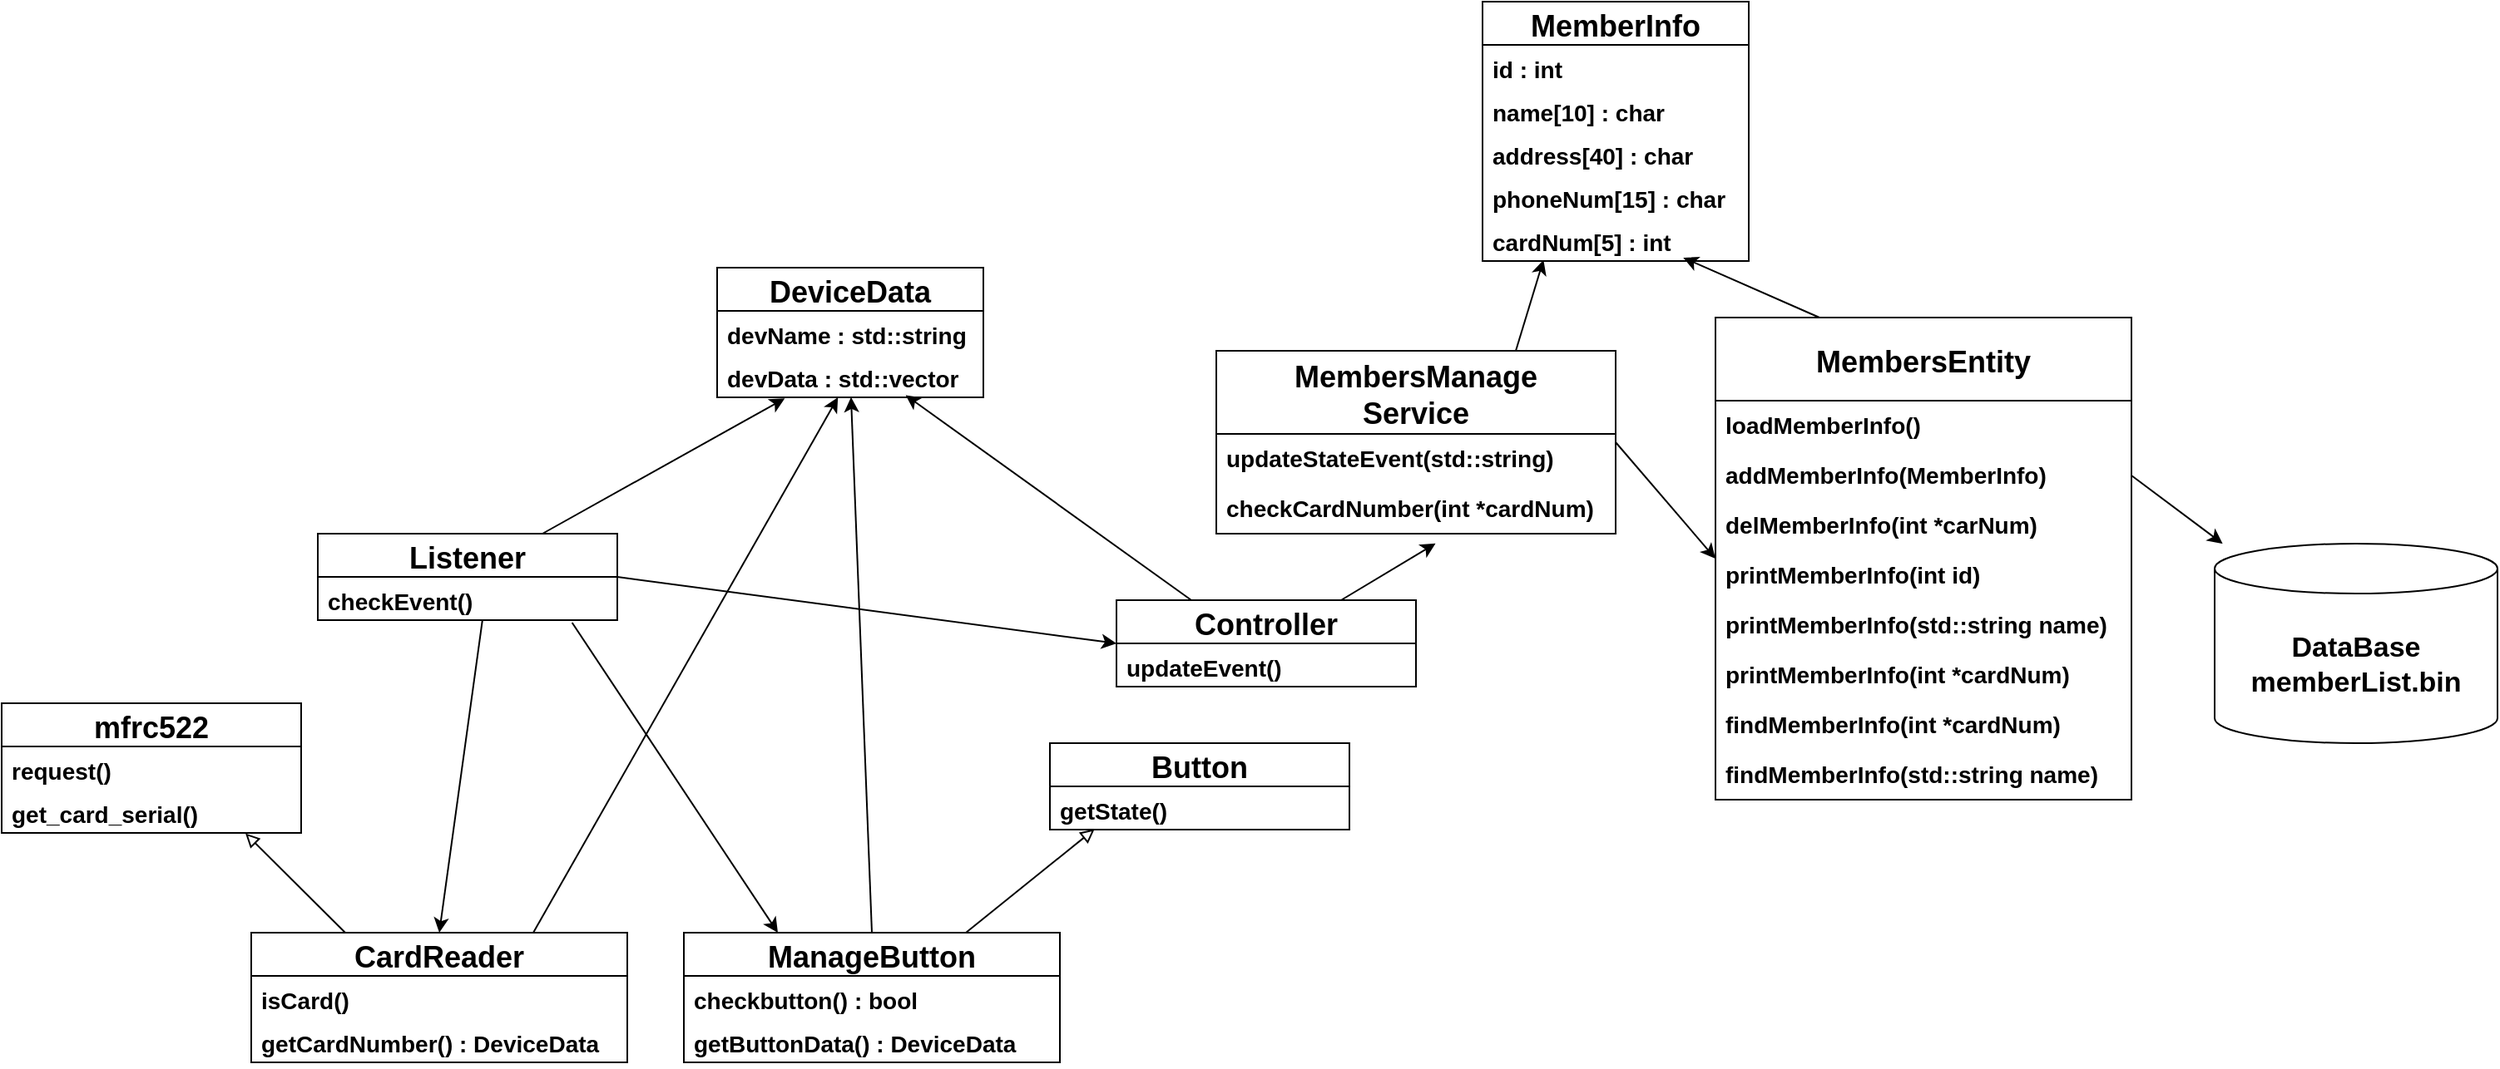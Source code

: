 <mxfile>
    <diagram id="3hWNbCpws5QloM3HWcna" name="페이지-1">
        <mxGraphModel dx="1044" dy="384" grid="1" gridSize="10" guides="1" tooltips="1" connect="1" arrows="1" fold="1" page="1" pageScale="1" pageWidth="827" pageHeight="1169" math="0" shadow="0">
            <root>
                <mxCell id="0"/>
                <mxCell id="1" parent="0"/>
                <mxCell id="25" style="edgeStyle=none;html=1;exitX=1;exitY=0.5;exitDx=0;exitDy=0;entryX=0;entryY=0.5;entryDx=0;entryDy=0;" parent="1" source="7" target="22" edge="1">
                    <mxGeometry relative="1" as="geometry"/>
                </mxCell>
                <mxCell id="36" style="edgeStyle=none;html=1;exitX=0.75;exitY=0;exitDx=0;exitDy=0;entryX=0.254;entryY=1.026;entryDx=0;entryDy=0;entryPerimeter=0;" parent="1" source="7" target="34" edge="1">
                    <mxGeometry relative="1" as="geometry"/>
                </mxCell>
                <mxCell id="7" value="Listener" style="swimlane;fontStyle=1;childLayout=stackLayout;horizontal=1;startSize=26;fillColor=none;horizontalStack=0;resizeParent=1;resizeParentMax=0;resizeLast=0;collapsible=1;marginBottom=0;fontSize=18;" parent="1" vertex="1">
                    <mxGeometry x="40" y="460" width="180" height="52" as="geometry"/>
                </mxCell>
                <mxCell id="8" value="checkEvent()" style="text;strokeColor=none;fillColor=none;align=left;verticalAlign=top;spacingLeft=4;spacingRight=4;overflow=hidden;rotatable=0;points=[[0,0.5],[1,0.5]];portConstraint=eastwest;fontSize=14;fontStyle=1" parent="7" vertex="1">
                    <mxGeometry y="26" width="180" height="26" as="geometry"/>
                </mxCell>
                <mxCell id="15" value="mfrc522" style="swimlane;fontStyle=1;childLayout=stackLayout;horizontal=1;startSize=26;fillColor=none;horizontalStack=0;resizeParent=1;resizeParentMax=0;resizeLast=0;collapsible=1;marginBottom=0;fontSize=18;" parent="1" vertex="1">
                    <mxGeometry x="-150" y="562" width="180" height="78" as="geometry"/>
                </mxCell>
                <mxCell id="16" value="request()" style="text;strokeColor=none;fillColor=none;align=left;verticalAlign=top;spacingLeft=4;spacingRight=4;overflow=hidden;rotatable=0;points=[[0,0.5],[1,0.5]];portConstraint=eastwest;fontSize=14;fontStyle=1" parent="15" vertex="1">
                    <mxGeometry y="26" width="180" height="26" as="geometry"/>
                </mxCell>
                <mxCell id="17" value="get_card_serial()" style="text;strokeColor=none;fillColor=none;align=left;verticalAlign=top;spacingLeft=4;spacingRight=4;overflow=hidden;rotatable=0;points=[[0,0.5],[1,0.5]];portConstraint=eastwest;fontSize=14;fontStyle=1" parent="15" vertex="1">
                    <mxGeometry y="52" width="180" height="26" as="geometry"/>
                </mxCell>
                <mxCell id="37" style="edgeStyle=none;html=1;exitX=0.25;exitY=0;exitDx=0;exitDy=0;entryX=0.708;entryY=0.949;entryDx=0;entryDy=0;entryPerimeter=0;" parent="1" source="22" target="34" edge="1">
                    <mxGeometry relative="1" as="geometry"/>
                </mxCell>
                <mxCell id="62" style="edgeStyle=none;html=1;exitX=0.75;exitY=0;exitDx=0;exitDy=0;entryX=0.549;entryY=1.196;entryDx=0;entryDy=0;entryPerimeter=0;fontSize=17;startArrow=none;startFill=0;endArrow=classic;endFill=1;" parent="1" source="22" target="75" edge="1">
                    <mxGeometry relative="1" as="geometry"/>
                </mxCell>
                <mxCell id="22" value="Controller" style="swimlane;fontStyle=1;childLayout=stackLayout;horizontal=1;startSize=26;fillColor=none;horizontalStack=0;resizeParent=1;resizeParentMax=0;resizeLast=0;collapsible=1;marginBottom=0;fontSize=18;" parent="1" vertex="1">
                    <mxGeometry x="520" y="500" width="180" height="52" as="geometry"/>
                </mxCell>
                <mxCell id="23" value="updateEvent()" style="text;strokeColor=none;fillColor=none;align=left;verticalAlign=top;spacingLeft=4;spacingRight=4;overflow=hidden;rotatable=0;points=[[0,0.5],[1,0.5]];portConstraint=eastwest;fontSize=14;fontStyle=1" parent="22" vertex="1">
                    <mxGeometry y="26" width="180" height="26" as="geometry"/>
                </mxCell>
                <mxCell id="32" value="DeviceData" style="swimlane;fontStyle=1;childLayout=stackLayout;horizontal=1;startSize=26;fillColor=none;horizontalStack=0;resizeParent=1;resizeParentMax=0;resizeLast=0;collapsible=1;marginBottom=0;fontSize=18;" parent="1" vertex="1">
                    <mxGeometry x="280" y="300" width="160" height="78" as="geometry"/>
                </mxCell>
                <mxCell id="33" value="devName : std::string" style="text;strokeColor=none;fillColor=none;align=left;verticalAlign=top;spacingLeft=4;spacingRight=4;overflow=hidden;rotatable=0;points=[[0,0.5],[1,0.5]];portConstraint=eastwest;fontSize=14;fontStyle=1" parent="32" vertex="1">
                    <mxGeometry y="26" width="160" height="26" as="geometry"/>
                </mxCell>
                <mxCell id="34" value="devData : std::vector" style="text;strokeColor=none;fillColor=none;align=left;verticalAlign=top;spacingLeft=4;spacingRight=4;overflow=hidden;rotatable=0;points=[[0,0.5],[1,0.5]];portConstraint=eastwest;fontSize=14;fontStyle=1" parent="32" vertex="1">
                    <mxGeometry y="52" width="160" height="26" as="geometry"/>
                </mxCell>
                <mxCell id="41" style="edgeStyle=none;html=1;exitX=0.25;exitY=0;exitDx=0;exitDy=0;endArrow=block;endFill=0;entryX=0.814;entryY=1.011;entryDx=0;entryDy=0;entryPerimeter=0;" parent="1" source="38" target="17" edge="1">
                    <mxGeometry relative="1" as="geometry"/>
                </mxCell>
                <mxCell id="42" style="edgeStyle=none;html=1;exitX=0.5;exitY=0;exitDx=0;exitDy=0;endArrow=none;endFill=0;startArrow=classic;startFill=1;entryX=0.55;entryY=0.984;entryDx=0;entryDy=0;entryPerimeter=0;" parent="1" source="38" target="8" edge="1">
                    <mxGeometry relative="1" as="geometry">
                        <mxPoint x="324" y="550" as="targetPoint"/>
                    </mxGeometry>
                </mxCell>
                <mxCell id="44" style="edgeStyle=none;html=1;exitX=0.75;exitY=0;exitDx=0;exitDy=0;startArrow=none;startFill=0;endArrow=classic;endFill=1;" parent="1" source="38" target="34" edge="1">
                    <mxGeometry relative="1" as="geometry"/>
                </mxCell>
                <mxCell id="38" value="CardReader" style="swimlane;fontStyle=1;childLayout=stackLayout;horizontal=1;startSize=26;fillColor=none;horizontalStack=0;resizeParent=1;resizeParentMax=0;resizeLast=0;collapsible=1;marginBottom=0;fontSize=18;" parent="1" vertex="1">
                    <mxGeometry y="700" width="226" height="78" as="geometry"/>
                </mxCell>
                <mxCell id="39" value="isCard()" style="text;strokeColor=none;fillColor=none;align=left;verticalAlign=top;spacingLeft=4;spacingRight=4;overflow=hidden;rotatable=0;points=[[0,0.5],[1,0.5]];portConstraint=eastwest;fontSize=14;fontStyle=1" parent="38" vertex="1">
                    <mxGeometry y="26" width="226" height="26" as="geometry"/>
                </mxCell>
                <mxCell id="40" value="getCardNumber() : DeviceData" style="text;strokeColor=none;fillColor=none;align=left;verticalAlign=top;spacingLeft=4;spacingRight=4;overflow=hidden;rotatable=0;points=[[0,0.5],[1,0.5]];portConstraint=eastwest;fontSize=14;fontStyle=1" parent="38" vertex="1">
                    <mxGeometry y="52" width="226" height="26" as="geometry"/>
                </mxCell>
                <mxCell id="45" value="DataBase&lt;br&gt;memberList.bin" style="shape=cylinder3;whiteSpace=wrap;html=1;boundedLbl=1;backgroundOutline=1;size=15;fontSize=17;fontStyle=1" parent="1" vertex="1">
                    <mxGeometry x="1180" y="466" width="170" height="120" as="geometry"/>
                </mxCell>
                <mxCell id="48" value="MemberInfo" style="swimlane;fontStyle=1;childLayout=stackLayout;horizontal=1;startSize=26;fillColor=none;horizontalStack=0;resizeParent=1;resizeParentMax=0;resizeLast=0;collapsible=1;marginBottom=0;fontSize=18;" parent="1" vertex="1">
                    <mxGeometry x="740" y="140" width="160" height="156" as="geometry"/>
                </mxCell>
                <mxCell id="49" value="id : int" style="text;strokeColor=none;fillColor=none;align=left;verticalAlign=top;spacingLeft=4;spacingRight=4;overflow=hidden;rotatable=0;points=[[0,0.5],[1,0.5]];portConstraint=eastwest;fontSize=14;fontStyle=1" parent="48" vertex="1">
                    <mxGeometry y="26" width="160" height="26" as="geometry"/>
                </mxCell>
                <mxCell id="50" value="name[10] : char" style="text;strokeColor=none;fillColor=none;align=left;verticalAlign=top;spacingLeft=4;spacingRight=4;overflow=hidden;rotatable=0;points=[[0,0.5],[1,0.5]];portConstraint=eastwest;fontSize=14;fontStyle=1" parent="48" vertex="1">
                    <mxGeometry y="52" width="160" height="26" as="geometry"/>
                </mxCell>
                <mxCell id="51" value="address[40] : char" style="text;strokeColor=none;fillColor=none;align=left;verticalAlign=top;spacingLeft=4;spacingRight=4;overflow=hidden;rotatable=0;points=[[0,0.5],[1,0.5]];portConstraint=eastwest;fontSize=14;fontStyle=1" parent="48" vertex="1">
                    <mxGeometry y="78" width="160" height="26" as="geometry"/>
                </mxCell>
                <mxCell id="52" value="phoneNum[15] : char" style="text;strokeColor=none;fillColor=none;align=left;verticalAlign=top;spacingLeft=4;spacingRight=4;overflow=hidden;rotatable=0;points=[[0,0.5],[1,0.5]];portConstraint=eastwest;fontSize=14;fontStyle=1" parent="48" vertex="1">
                    <mxGeometry y="104" width="160" height="26" as="geometry"/>
                </mxCell>
                <mxCell id="53" value="cardNum[5] : int" style="text;strokeColor=none;fillColor=none;align=left;verticalAlign=top;spacingLeft=4;spacingRight=4;overflow=hidden;rotatable=0;points=[[0,0.5],[1,0.5]];portConstraint=eastwest;fontSize=14;fontStyle=1" parent="48" vertex="1">
                    <mxGeometry y="130" width="160" height="26" as="geometry"/>
                </mxCell>
                <mxCell id="59" style="edgeStyle=none;html=1;exitX=0.75;exitY=0;exitDx=0;exitDy=0;entryX=0.229;entryY=0.974;entryDx=0;entryDy=0;entryPerimeter=0;fontSize=17;startArrow=none;startFill=0;endArrow=classic;endFill=1;" parent="1" source="55" target="53" edge="1">
                    <mxGeometry relative="1" as="geometry"/>
                </mxCell>
                <mxCell id="63" style="edgeStyle=none;html=1;exitX=1;exitY=0.5;exitDx=0;exitDy=0;entryX=0;entryY=0.5;entryDx=0;entryDy=0;fontSize=17;startArrow=none;startFill=0;endArrow=classic;endFill=1;" parent="1" source="55" target="57" edge="1">
                    <mxGeometry relative="1" as="geometry"/>
                </mxCell>
                <mxCell id="55" value="MembersManage&#10;Service" style="swimlane;fontStyle=1;childLayout=stackLayout;horizontal=1;startSize=50;fillColor=none;horizontalStack=0;resizeParent=1;resizeParentMax=0;resizeLast=0;collapsible=1;marginBottom=0;fontSize=18;" parent="1" vertex="1">
                    <mxGeometry x="580" y="350" width="240" height="110" as="geometry"/>
                </mxCell>
                <mxCell id="56" value="updateStateEvent(std::string)" style="text;strokeColor=none;fillColor=none;align=left;verticalAlign=top;spacingLeft=4;spacingRight=4;overflow=hidden;rotatable=0;points=[[0,0.5],[1,0.5]];portConstraint=eastwest;fontSize=14;fontStyle=1" parent="55" vertex="1">
                    <mxGeometry y="50" width="240" height="30" as="geometry"/>
                </mxCell>
                <mxCell id="75" value="checkCardNumber(int *cardNum)" style="text;strokeColor=none;fillColor=none;align=left;verticalAlign=top;spacingLeft=4;spacingRight=4;overflow=hidden;rotatable=0;points=[[0,0.5],[1,0.5]];portConstraint=eastwest;fontSize=14;fontStyle=1" vertex="1" parent="55">
                    <mxGeometry y="80" width="240" height="30" as="geometry"/>
                </mxCell>
                <mxCell id="60" style="edgeStyle=none;html=1;exitX=0.25;exitY=0;exitDx=0;exitDy=0;entryX=0.754;entryY=0.923;entryDx=0;entryDy=0;entryPerimeter=0;fontSize=17;startArrow=none;startFill=0;endArrow=classic;endFill=1;" parent="1" source="57" target="53" edge="1">
                    <mxGeometry relative="1" as="geometry"/>
                </mxCell>
                <mxCell id="57" value="MembersEntity" style="swimlane;fontStyle=1;childLayout=stackLayout;horizontal=1;startSize=50;fillColor=none;horizontalStack=0;resizeParent=1;resizeParentMax=0;resizeLast=0;collapsible=1;marginBottom=0;fontSize=18;" parent="1" vertex="1">
                    <mxGeometry x="880" y="330" width="250" height="290" as="geometry"/>
                </mxCell>
                <mxCell id="69" value="loadMemberInfo()" style="text;strokeColor=none;fillColor=none;align=left;verticalAlign=top;spacingLeft=4;spacingRight=4;overflow=hidden;rotatable=0;points=[[0,0.5],[1,0.5]];portConstraint=eastwest;fontSize=14;fontStyle=1" vertex="1" parent="57">
                    <mxGeometry y="50" width="250" height="30" as="geometry"/>
                </mxCell>
                <mxCell id="58" value="addMemberInfo(MemberInfo)" style="text;strokeColor=none;fillColor=none;align=left;verticalAlign=top;spacingLeft=4;spacingRight=4;overflow=hidden;rotatable=0;points=[[0,0.5],[1,0.5]];portConstraint=eastwest;fontSize=14;fontStyle=1" parent="57" vertex="1">
                    <mxGeometry y="80" width="250" height="30" as="geometry"/>
                </mxCell>
                <mxCell id="74" value="delMemberInfo(int *carNum)" style="text;strokeColor=none;fillColor=none;align=left;verticalAlign=top;spacingLeft=4;spacingRight=4;overflow=hidden;rotatable=0;points=[[0,0.5],[1,0.5]];portConstraint=eastwest;fontSize=14;fontStyle=1" vertex="1" parent="57">
                    <mxGeometry y="110" width="250" height="30" as="geometry"/>
                </mxCell>
                <mxCell id="67" value="printMemberInfo(int id)" style="text;strokeColor=none;fillColor=none;align=left;verticalAlign=top;spacingLeft=4;spacingRight=4;overflow=hidden;rotatable=0;points=[[0,0.5],[1,0.5]];portConstraint=eastwest;fontSize=14;fontStyle=1" vertex="1" parent="57">
                    <mxGeometry y="140" width="250" height="30" as="geometry"/>
                </mxCell>
                <mxCell id="68" value="printMemberInfo(std::string name)" style="text;strokeColor=none;fillColor=none;align=left;verticalAlign=top;spacingLeft=4;spacingRight=4;overflow=hidden;rotatable=0;points=[[0,0.5],[1,0.5]];portConstraint=eastwest;fontSize=14;fontStyle=1" vertex="1" parent="57">
                    <mxGeometry y="170" width="250" height="30" as="geometry"/>
                </mxCell>
                <mxCell id="72" value="printMemberInfo(int *cardNum)" style="text;strokeColor=none;fillColor=none;align=left;verticalAlign=top;spacingLeft=4;spacingRight=4;overflow=hidden;rotatable=0;points=[[0,0.5],[1,0.5]];portConstraint=eastwest;fontSize=14;fontStyle=1" vertex="1" parent="57">
                    <mxGeometry y="200" width="250" height="30" as="geometry"/>
                </mxCell>
                <mxCell id="71" value="findMemberInfo(int *cardNum)" style="text;strokeColor=none;fillColor=none;align=left;verticalAlign=top;spacingLeft=4;spacingRight=4;overflow=hidden;rotatable=0;points=[[0,0.5],[1,0.5]];portConstraint=eastwest;fontSize=14;fontStyle=1" vertex="1" parent="57">
                    <mxGeometry y="230" width="250" height="30" as="geometry"/>
                </mxCell>
                <mxCell id="70" value="findMemberInfo(std::string name)" style="text;strokeColor=none;fillColor=none;align=left;verticalAlign=top;spacingLeft=4;spacingRight=4;overflow=hidden;rotatable=0;points=[[0,0.5],[1,0.5]];portConstraint=eastwest;fontSize=14;fontStyle=1" vertex="1" parent="57">
                    <mxGeometry y="260" width="250" height="30" as="geometry"/>
                </mxCell>
                <mxCell id="61" style="edgeStyle=none;html=1;fontSize=17;startArrow=none;startFill=0;endArrow=classic;endFill=1;exitX=1;exitY=0.5;exitDx=0;exitDy=0;" parent="1" source="58" target="45" edge="1">
                    <mxGeometry relative="1" as="geometry">
                        <mxPoint x="950" y="470" as="sourcePoint"/>
                    </mxGeometry>
                </mxCell>
                <mxCell id="64" value="Button" style="swimlane;fontStyle=1;childLayout=stackLayout;horizontal=1;startSize=26;fillColor=none;horizontalStack=0;resizeParent=1;resizeParentMax=0;resizeLast=0;collapsible=1;marginBottom=0;fontSize=18;" parent="1" vertex="1">
                    <mxGeometry x="480" y="586" width="180" height="52" as="geometry"/>
                </mxCell>
                <mxCell id="65" value="getState()" style="text;strokeColor=none;fillColor=none;align=left;verticalAlign=top;spacingLeft=4;spacingRight=4;overflow=hidden;rotatable=0;points=[[0,0.5],[1,0.5]];portConstraint=eastwest;fontSize=14;fontStyle=1" parent="64" vertex="1">
                    <mxGeometry y="26" width="180" height="26" as="geometry"/>
                </mxCell>
                <mxCell id="76" style="edgeStyle=none;html=1;exitX=0.849;exitY=1.057;exitDx=0;exitDy=0;entryX=0.25;entryY=0;entryDx=0;entryDy=0;exitPerimeter=0;" edge="1" parent="1" source="8" target="77">
                    <mxGeometry relative="1" as="geometry"/>
                </mxCell>
                <mxCell id="81" style="edgeStyle=none;html=1;exitX=0.5;exitY=0;exitDx=0;exitDy=0;entryX=0.503;entryY=0.996;entryDx=0;entryDy=0;entryPerimeter=0;" edge="1" parent="1" source="77" target="34">
                    <mxGeometry relative="1" as="geometry"/>
                </mxCell>
                <mxCell id="77" value="ManageButton" style="swimlane;fontStyle=1;childLayout=stackLayout;horizontal=1;startSize=26;fillColor=none;horizontalStack=0;resizeParent=1;resizeParentMax=0;resizeLast=0;collapsible=1;marginBottom=0;fontSize=18;" vertex="1" parent="1">
                    <mxGeometry x="260" y="700" width="226" height="78" as="geometry"/>
                </mxCell>
                <mxCell id="78" value="checkbutton() : bool" style="text;strokeColor=none;fillColor=none;align=left;verticalAlign=top;spacingLeft=4;spacingRight=4;overflow=hidden;rotatable=0;points=[[0,0.5],[1,0.5]];portConstraint=eastwest;fontSize=14;fontStyle=1" vertex="1" parent="77">
                    <mxGeometry y="26" width="226" height="26" as="geometry"/>
                </mxCell>
                <mxCell id="79" value="getButtonData() : DeviceData" style="text;strokeColor=none;fillColor=none;align=left;verticalAlign=top;spacingLeft=4;spacingRight=4;overflow=hidden;rotatable=0;points=[[0,0.5],[1,0.5]];portConstraint=eastwest;fontSize=14;fontStyle=1" vertex="1" parent="77">
                    <mxGeometry y="52" width="226" height="26" as="geometry"/>
                </mxCell>
                <mxCell id="80" style="edgeStyle=none;html=1;exitX=0.75;exitY=0;exitDx=0;exitDy=0;endArrow=block;endFill=0;entryX=0.149;entryY=0.989;entryDx=0;entryDy=0;entryPerimeter=0;" edge="1" parent="1" source="77" target="65">
                    <mxGeometry relative="1" as="geometry">
                        <mxPoint x="370.0" y="689.71" as="sourcePoint"/>
                        <mxPoint x="480" y="651" as="targetPoint"/>
                    </mxGeometry>
                </mxCell>
            </root>
        </mxGraphModel>
    </diagram>
</mxfile>